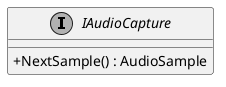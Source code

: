 @startuml
skinparam monochrome true
skinparam classAttributeIconSize 0

interface IAudioCapture {
    + NextSample() : AudioSample
}

@enduml
